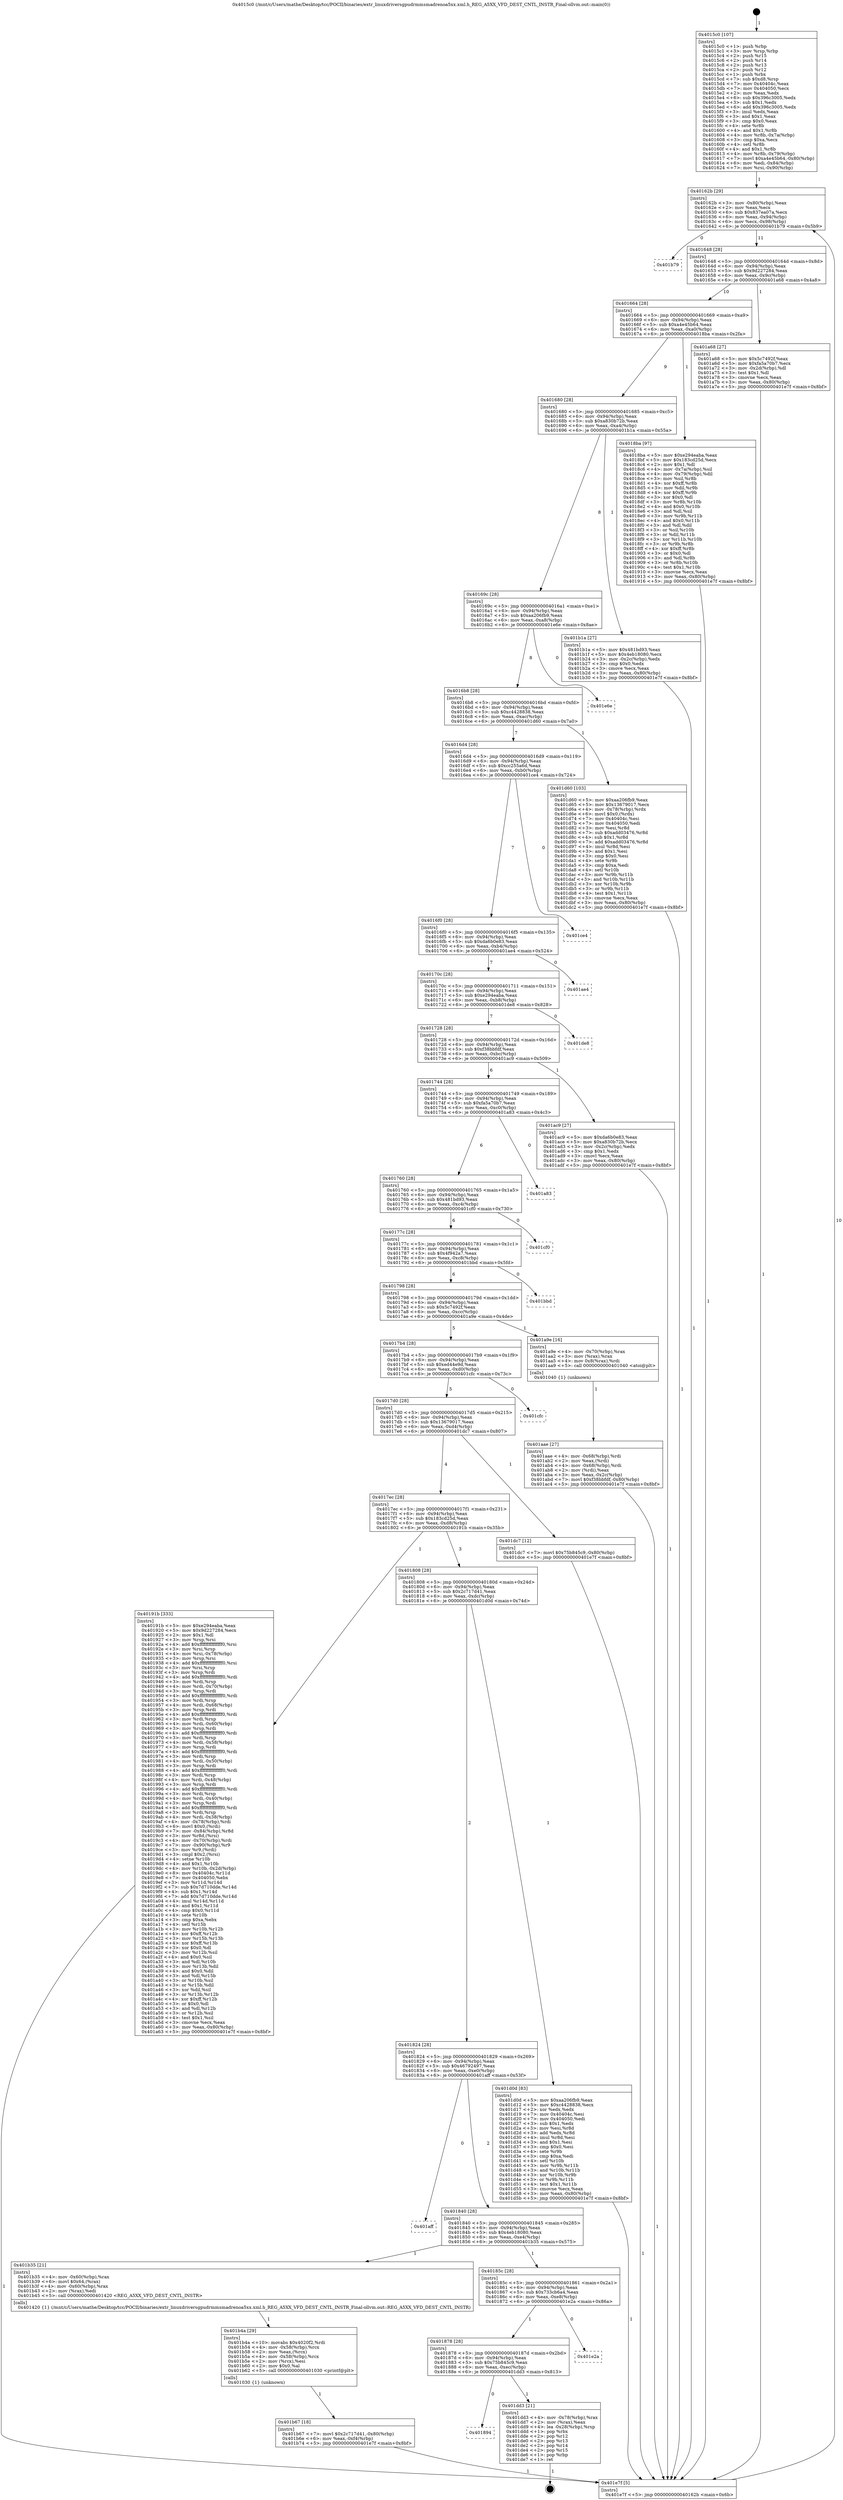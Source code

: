 digraph "0x4015c0" {
  label = "0x4015c0 (/mnt/c/Users/mathe/Desktop/tcc/POCII/binaries/extr_linuxdriversgpudrmmsmadrenoa5xx.xml.h_REG_A5XX_VFD_DEST_CNTL_INSTR_Final-ollvm.out::main(0))"
  labelloc = "t"
  node[shape=record]

  Entry [label="",width=0.3,height=0.3,shape=circle,fillcolor=black,style=filled]
  "0x40162b" [label="{
     0x40162b [29]\l
     | [instrs]\l
     &nbsp;&nbsp;0x40162b \<+3\>: mov -0x80(%rbp),%eax\l
     &nbsp;&nbsp;0x40162e \<+2\>: mov %eax,%ecx\l
     &nbsp;&nbsp;0x401630 \<+6\>: sub $0x837ea07a,%ecx\l
     &nbsp;&nbsp;0x401636 \<+6\>: mov %eax,-0x94(%rbp)\l
     &nbsp;&nbsp;0x40163c \<+6\>: mov %ecx,-0x98(%rbp)\l
     &nbsp;&nbsp;0x401642 \<+6\>: je 0000000000401b79 \<main+0x5b9\>\l
  }"]
  "0x401b79" [label="{
     0x401b79\l
  }", style=dashed]
  "0x401648" [label="{
     0x401648 [28]\l
     | [instrs]\l
     &nbsp;&nbsp;0x401648 \<+5\>: jmp 000000000040164d \<main+0x8d\>\l
     &nbsp;&nbsp;0x40164d \<+6\>: mov -0x94(%rbp),%eax\l
     &nbsp;&nbsp;0x401653 \<+5\>: sub $0x9d227284,%eax\l
     &nbsp;&nbsp;0x401658 \<+6\>: mov %eax,-0x9c(%rbp)\l
     &nbsp;&nbsp;0x40165e \<+6\>: je 0000000000401a68 \<main+0x4a8\>\l
  }"]
  Exit [label="",width=0.3,height=0.3,shape=circle,fillcolor=black,style=filled,peripheries=2]
  "0x401a68" [label="{
     0x401a68 [27]\l
     | [instrs]\l
     &nbsp;&nbsp;0x401a68 \<+5\>: mov $0x5c7492f,%eax\l
     &nbsp;&nbsp;0x401a6d \<+5\>: mov $0xfa5a70b7,%ecx\l
     &nbsp;&nbsp;0x401a72 \<+3\>: mov -0x2d(%rbp),%dl\l
     &nbsp;&nbsp;0x401a75 \<+3\>: test $0x1,%dl\l
     &nbsp;&nbsp;0x401a78 \<+3\>: cmovne %ecx,%eax\l
     &nbsp;&nbsp;0x401a7b \<+3\>: mov %eax,-0x80(%rbp)\l
     &nbsp;&nbsp;0x401a7e \<+5\>: jmp 0000000000401e7f \<main+0x8bf\>\l
  }"]
  "0x401664" [label="{
     0x401664 [28]\l
     | [instrs]\l
     &nbsp;&nbsp;0x401664 \<+5\>: jmp 0000000000401669 \<main+0xa9\>\l
     &nbsp;&nbsp;0x401669 \<+6\>: mov -0x94(%rbp),%eax\l
     &nbsp;&nbsp;0x40166f \<+5\>: sub $0xa4e45b64,%eax\l
     &nbsp;&nbsp;0x401674 \<+6\>: mov %eax,-0xa0(%rbp)\l
     &nbsp;&nbsp;0x40167a \<+6\>: je 00000000004018ba \<main+0x2fa\>\l
  }"]
  "0x401894" [label="{
     0x401894\l
  }", style=dashed]
  "0x4018ba" [label="{
     0x4018ba [97]\l
     | [instrs]\l
     &nbsp;&nbsp;0x4018ba \<+5\>: mov $0xe294eaba,%eax\l
     &nbsp;&nbsp;0x4018bf \<+5\>: mov $0x183cd25d,%ecx\l
     &nbsp;&nbsp;0x4018c4 \<+2\>: mov $0x1,%dl\l
     &nbsp;&nbsp;0x4018c6 \<+4\>: mov -0x7a(%rbp),%sil\l
     &nbsp;&nbsp;0x4018ca \<+4\>: mov -0x79(%rbp),%dil\l
     &nbsp;&nbsp;0x4018ce \<+3\>: mov %sil,%r8b\l
     &nbsp;&nbsp;0x4018d1 \<+4\>: xor $0xff,%r8b\l
     &nbsp;&nbsp;0x4018d5 \<+3\>: mov %dil,%r9b\l
     &nbsp;&nbsp;0x4018d8 \<+4\>: xor $0xff,%r9b\l
     &nbsp;&nbsp;0x4018dc \<+3\>: xor $0x0,%dl\l
     &nbsp;&nbsp;0x4018df \<+3\>: mov %r8b,%r10b\l
     &nbsp;&nbsp;0x4018e2 \<+4\>: and $0x0,%r10b\l
     &nbsp;&nbsp;0x4018e6 \<+3\>: and %dl,%sil\l
     &nbsp;&nbsp;0x4018e9 \<+3\>: mov %r9b,%r11b\l
     &nbsp;&nbsp;0x4018ec \<+4\>: and $0x0,%r11b\l
     &nbsp;&nbsp;0x4018f0 \<+3\>: and %dl,%dil\l
     &nbsp;&nbsp;0x4018f3 \<+3\>: or %sil,%r10b\l
     &nbsp;&nbsp;0x4018f6 \<+3\>: or %dil,%r11b\l
     &nbsp;&nbsp;0x4018f9 \<+3\>: xor %r11b,%r10b\l
     &nbsp;&nbsp;0x4018fc \<+3\>: or %r9b,%r8b\l
     &nbsp;&nbsp;0x4018ff \<+4\>: xor $0xff,%r8b\l
     &nbsp;&nbsp;0x401903 \<+3\>: or $0x0,%dl\l
     &nbsp;&nbsp;0x401906 \<+3\>: and %dl,%r8b\l
     &nbsp;&nbsp;0x401909 \<+3\>: or %r8b,%r10b\l
     &nbsp;&nbsp;0x40190c \<+4\>: test $0x1,%r10b\l
     &nbsp;&nbsp;0x401910 \<+3\>: cmovne %ecx,%eax\l
     &nbsp;&nbsp;0x401913 \<+3\>: mov %eax,-0x80(%rbp)\l
     &nbsp;&nbsp;0x401916 \<+5\>: jmp 0000000000401e7f \<main+0x8bf\>\l
  }"]
  "0x401680" [label="{
     0x401680 [28]\l
     | [instrs]\l
     &nbsp;&nbsp;0x401680 \<+5\>: jmp 0000000000401685 \<main+0xc5\>\l
     &nbsp;&nbsp;0x401685 \<+6\>: mov -0x94(%rbp),%eax\l
     &nbsp;&nbsp;0x40168b \<+5\>: sub $0xa830b72b,%eax\l
     &nbsp;&nbsp;0x401690 \<+6\>: mov %eax,-0xa4(%rbp)\l
     &nbsp;&nbsp;0x401696 \<+6\>: je 0000000000401b1a \<main+0x55a\>\l
  }"]
  "0x401e7f" [label="{
     0x401e7f [5]\l
     | [instrs]\l
     &nbsp;&nbsp;0x401e7f \<+5\>: jmp 000000000040162b \<main+0x6b\>\l
  }"]
  "0x4015c0" [label="{
     0x4015c0 [107]\l
     | [instrs]\l
     &nbsp;&nbsp;0x4015c0 \<+1\>: push %rbp\l
     &nbsp;&nbsp;0x4015c1 \<+3\>: mov %rsp,%rbp\l
     &nbsp;&nbsp;0x4015c4 \<+2\>: push %r15\l
     &nbsp;&nbsp;0x4015c6 \<+2\>: push %r14\l
     &nbsp;&nbsp;0x4015c8 \<+2\>: push %r13\l
     &nbsp;&nbsp;0x4015ca \<+2\>: push %r12\l
     &nbsp;&nbsp;0x4015cc \<+1\>: push %rbx\l
     &nbsp;&nbsp;0x4015cd \<+7\>: sub $0xd8,%rsp\l
     &nbsp;&nbsp;0x4015d4 \<+7\>: mov 0x40404c,%eax\l
     &nbsp;&nbsp;0x4015db \<+7\>: mov 0x404050,%ecx\l
     &nbsp;&nbsp;0x4015e2 \<+2\>: mov %eax,%edx\l
     &nbsp;&nbsp;0x4015e4 \<+6\>: sub $0x396c3005,%edx\l
     &nbsp;&nbsp;0x4015ea \<+3\>: sub $0x1,%edx\l
     &nbsp;&nbsp;0x4015ed \<+6\>: add $0x396c3005,%edx\l
     &nbsp;&nbsp;0x4015f3 \<+3\>: imul %edx,%eax\l
     &nbsp;&nbsp;0x4015f6 \<+3\>: and $0x1,%eax\l
     &nbsp;&nbsp;0x4015f9 \<+3\>: cmp $0x0,%eax\l
     &nbsp;&nbsp;0x4015fc \<+4\>: sete %r8b\l
     &nbsp;&nbsp;0x401600 \<+4\>: and $0x1,%r8b\l
     &nbsp;&nbsp;0x401604 \<+4\>: mov %r8b,-0x7a(%rbp)\l
     &nbsp;&nbsp;0x401608 \<+3\>: cmp $0xa,%ecx\l
     &nbsp;&nbsp;0x40160b \<+4\>: setl %r8b\l
     &nbsp;&nbsp;0x40160f \<+4\>: and $0x1,%r8b\l
     &nbsp;&nbsp;0x401613 \<+4\>: mov %r8b,-0x79(%rbp)\l
     &nbsp;&nbsp;0x401617 \<+7\>: movl $0xa4e45b64,-0x80(%rbp)\l
     &nbsp;&nbsp;0x40161e \<+6\>: mov %edi,-0x84(%rbp)\l
     &nbsp;&nbsp;0x401624 \<+7\>: mov %rsi,-0x90(%rbp)\l
  }"]
  "0x401dd3" [label="{
     0x401dd3 [21]\l
     | [instrs]\l
     &nbsp;&nbsp;0x401dd3 \<+4\>: mov -0x78(%rbp),%rax\l
     &nbsp;&nbsp;0x401dd7 \<+2\>: mov (%rax),%eax\l
     &nbsp;&nbsp;0x401dd9 \<+4\>: lea -0x28(%rbp),%rsp\l
     &nbsp;&nbsp;0x401ddd \<+1\>: pop %rbx\l
     &nbsp;&nbsp;0x401dde \<+2\>: pop %r12\l
     &nbsp;&nbsp;0x401de0 \<+2\>: pop %r13\l
     &nbsp;&nbsp;0x401de2 \<+2\>: pop %r14\l
     &nbsp;&nbsp;0x401de4 \<+2\>: pop %r15\l
     &nbsp;&nbsp;0x401de6 \<+1\>: pop %rbp\l
     &nbsp;&nbsp;0x401de7 \<+1\>: ret\l
  }"]
  "0x401b1a" [label="{
     0x401b1a [27]\l
     | [instrs]\l
     &nbsp;&nbsp;0x401b1a \<+5\>: mov $0x481bd93,%eax\l
     &nbsp;&nbsp;0x401b1f \<+5\>: mov $0x4eb18080,%ecx\l
     &nbsp;&nbsp;0x401b24 \<+3\>: mov -0x2c(%rbp),%edx\l
     &nbsp;&nbsp;0x401b27 \<+3\>: cmp $0x0,%edx\l
     &nbsp;&nbsp;0x401b2a \<+3\>: cmove %ecx,%eax\l
     &nbsp;&nbsp;0x401b2d \<+3\>: mov %eax,-0x80(%rbp)\l
     &nbsp;&nbsp;0x401b30 \<+5\>: jmp 0000000000401e7f \<main+0x8bf\>\l
  }"]
  "0x40169c" [label="{
     0x40169c [28]\l
     | [instrs]\l
     &nbsp;&nbsp;0x40169c \<+5\>: jmp 00000000004016a1 \<main+0xe1\>\l
     &nbsp;&nbsp;0x4016a1 \<+6\>: mov -0x94(%rbp),%eax\l
     &nbsp;&nbsp;0x4016a7 \<+5\>: sub $0xaa206fb9,%eax\l
     &nbsp;&nbsp;0x4016ac \<+6\>: mov %eax,-0xa8(%rbp)\l
     &nbsp;&nbsp;0x4016b2 \<+6\>: je 0000000000401e6e \<main+0x8ae\>\l
  }"]
  "0x401878" [label="{
     0x401878 [28]\l
     | [instrs]\l
     &nbsp;&nbsp;0x401878 \<+5\>: jmp 000000000040187d \<main+0x2bd\>\l
     &nbsp;&nbsp;0x40187d \<+6\>: mov -0x94(%rbp),%eax\l
     &nbsp;&nbsp;0x401883 \<+5\>: sub $0x75b845c9,%eax\l
     &nbsp;&nbsp;0x401888 \<+6\>: mov %eax,-0xec(%rbp)\l
     &nbsp;&nbsp;0x40188e \<+6\>: je 0000000000401dd3 \<main+0x813\>\l
  }"]
  "0x401e6e" [label="{
     0x401e6e\l
  }", style=dashed]
  "0x4016b8" [label="{
     0x4016b8 [28]\l
     | [instrs]\l
     &nbsp;&nbsp;0x4016b8 \<+5\>: jmp 00000000004016bd \<main+0xfd\>\l
     &nbsp;&nbsp;0x4016bd \<+6\>: mov -0x94(%rbp),%eax\l
     &nbsp;&nbsp;0x4016c3 \<+5\>: sub $0xc4428838,%eax\l
     &nbsp;&nbsp;0x4016c8 \<+6\>: mov %eax,-0xac(%rbp)\l
     &nbsp;&nbsp;0x4016ce \<+6\>: je 0000000000401d60 \<main+0x7a0\>\l
  }"]
  "0x401e2a" [label="{
     0x401e2a\l
  }", style=dashed]
  "0x401d60" [label="{
     0x401d60 [103]\l
     | [instrs]\l
     &nbsp;&nbsp;0x401d60 \<+5\>: mov $0xaa206fb9,%eax\l
     &nbsp;&nbsp;0x401d65 \<+5\>: mov $0x13679017,%ecx\l
     &nbsp;&nbsp;0x401d6a \<+4\>: mov -0x78(%rbp),%rdx\l
     &nbsp;&nbsp;0x401d6e \<+6\>: movl $0x0,(%rdx)\l
     &nbsp;&nbsp;0x401d74 \<+7\>: mov 0x40404c,%esi\l
     &nbsp;&nbsp;0x401d7b \<+7\>: mov 0x404050,%edi\l
     &nbsp;&nbsp;0x401d82 \<+3\>: mov %esi,%r8d\l
     &nbsp;&nbsp;0x401d85 \<+7\>: sub $0xadd03476,%r8d\l
     &nbsp;&nbsp;0x401d8c \<+4\>: sub $0x1,%r8d\l
     &nbsp;&nbsp;0x401d90 \<+7\>: add $0xadd03476,%r8d\l
     &nbsp;&nbsp;0x401d97 \<+4\>: imul %r8d,%esi\l
     &nbsp;&nbsp;0x401d9b \<+3\>: and $0x1,%esi\l
     &nbsp;&nbsp;0x401d9e \<+3\>: cmp $0x0,%esi\l
     &nbsp;&nbsp;0x401da1 \<+4\>: sete %r9b\l
     &nbsp;&nbsp;0x401da5 \<+3\>: cmp $0xa,%edi\l
     &nbsp;&nbsp;0x401da8 \<+4\>: setl %r10b\l
     &nbsp;&nbsp;0x401dac \<+3\>: mov %r9b,%r11b\l
     &nbsp;&nbsp;0x401daf \<+3\>: and %r10b,%r11b\l
     &nbsp;&nbsp;0x401db2 \<+3\>: xor %r10b,%r9b\l
     &nbsp;&nbsp;0x401db5 \<+3\>: or %r9b,%r11b\l
     &nbsp;&nbsp;0x401db8 \<+4\>: test $0x1,%r11b\l
     &nbsp;&nbsp;0x401dbc \<+3\>: cmovne %ecx,%eax\l
     &nbsp;&nbsp;0x401dbf \<+3\>: mov %eax,-0x80(%rbp)\l
     &nbsp;&nbsp;0x401dc2 \<+5\>: jmp 0000000000401e7f \<main+0x8bf\>\l
  }"]
  "0x4016d4" [label="{
     0x4016d4 [28]\l
     | [instrs]\l
     &nbsp;&nbsp;0x4016d4 \<+5\>: jmp 00000000004016d9 \<main+0x119\>\l
     &nbsp;&nbsp;0x4016d9 \<+6\>: mov -0x94(%rbp),%eax\l
     &nbsp;&nbsp;0x4016df \<+5\>: sub $0xcc255a6d,%eax\l
     &nbsp;&nbsp;0x4016e4 \<+6\>: mov %eax,-0xb0(%rbp)\l
     &nbsp;&nbsp;0x4016ea \<+6\>: je 0000000000401ce4 \<main+0x724\>\l
  }"]
  "0x401b67" [label="{
     0x401b67 [18]\l
     | [instrs]\l
     &nbsp;&nbsp;0x401b67 \<+7\>: movl $0x2c717d41,-0x80(%rbp)\l
     &nbsp;&nbsp;0x401b6e \<+6\>: mov %eax,-0xf4(%rbp)\l
     &nbsp;&nbsp;0x401b74 \<+5\>: jmp 0000000000401e7f \<main+0x8bf\>\l
  }"]
  "0x401ce4" [label="{
     0x401ce4\l
  }", style=dashed]
  "0x4016f0" [label="{
     0x4016f0 [28]\l
     | [instrs]\l
     &nbsp;&nbsp;0x4016f0 \<+5\>: jmp 00000000004016f5 \<main+0x135\>\l
     &nbsp;&nbsp;0x4016f5 \<+6\>: mov -0x94(%rbp),%eax\l
     &nbsp;&nbsp;0x4016fb \<+5\>: sub $0xda6b0e83,%eax\l
     &nbsp;&nbsp;0x401700 \<+6\>: mov %eax,-0xb4(%rbp)\l
     &nbsp;&nbsp;0x401706 \<+6\>: je 0000000000401ae4 \<main+0x524\>\l
  }"]
  "0x401b4a" [label="{
     0x401b4a [29]\l
     | [instrs]\l
     &nbsp;&nbsp;0x401b4a \<+10\>: movabs $0x4020f2,%rdi\l
     &nbsp;&nbsp;0x401b54 \<+4\>: mov -0x58(%rbp),%rcx\l
     &nbsp;&nbsp;0x401b58 \<+2\>: mov %eax,(%rcx)\l
     &nbsp;&nbsp;0x401b5a \<+4\>: mov -0x58(%rbp),%rcx\l
     &nbsp;&nbsp;0x401b5e \<+2\>: mov (%rcx),%esi\l
     &nbsp;&nbsp;0x401b60 \<+2\>: mov $0x0,%al\l
     &nbsp;&nbsp;0x401b62 \<+5\>: call 0000000000401030 \<printf@plt\>\l
     | [calls]\l
     &nbsp;&nbsp;0x401030 \{1\} (unknown)\l
  }"]
  "0x401ae4" [label="{
     0x401ae4\l
  }", style=dashed]
  "0x40170c" [label="{
     0x40170c [28]\l
     | [instrs]\l
     &nbsp;&nbsp;0x40170c \<+5\>: jmp 0000000000401711 \<main+0x151\>\l
     &nbsp;&nbsp;0x401711 \<+6\>: mov -0x94(%rbp),%eax\l
     &nbsp;&nbsp;0x401717 \<+5\>: sub $0xe294eaba,%eax\l
     &nbsp;&nbsp;0x40171c \<+6\>: mov %eax,-0xb8(%rbp)\l
     &nbsp;&nbsp;0x401722 \<+6\>: je 0000000000401de8 \<main+0x828\>\l
  }"]
  "0x40185c" [label="{
     0x40185c [28]\l
     | [instrs]\l
     &nbsp;&nbsp;0x40185c \<+5\>: jmp 0000000000401861 \<main+0x2a1\>\l
     &nbsp;&nbsp;0x401861 \<+6\>: mov -0x94(%rbp),%eax\l
     &nbsp;&nbsp;0x401867 \<+5\>: sub $0x733cb6a4,%eax\l
     &nbsp;&nbsp;0x40186c \<+6\>: mov %eax,-0xe8(%rbp)\l
     &nbsp;&nbsp;0x401872 \<+6\>: je 0000000000401e2a \<main+0x86a\>\l
  }"]
  "0x401de8" [label="{
     0x401de8\l
  }", style=dashed]
  "0x401728" [label="{
     0x401728 [28]\l
     | [instrs]\l
     &nbsp;&nbsp;0x401728 \<+5\>: jmp 000000000040172d \<main+0x16d\>\l
     &nbsp;&nbsp;0x40172d \<+6\>: mov -0x94(%rbp),%eax\l
     &nbsp;&nbsp;0x401733 \<+5\>: sub $0xf38bbfdf,%eax\l
     &nbsp;&nbsp;0x401738 \<+6\>: mov %eax,-0xbc(%rbp)\l
     &nbsp;&nbsp;0x40173e \<+6\>: je 0000000000401ac9 \<main+0x509\>\l
  }"]
  "0x401b35" [label="{
     0x401b35 [21]\l
     | [instrs]\l
     &nbsp;&nbsp;0x401b35 \<+4\>: mov -0x60(%rbp),%rax\l
     &nbsp;&nbsp;0x401b39 \<+6\>: movl $0x64,(%rax)\l
     &nbsp;&nbsp;0x401b3f \<+4\>: mov -0x60(%rbp),%rax\l
     &nbsp;&nbsp;0x401b43 \<+2\>: mov (%rax),%edi\l
     &nbsp;&nbsp;0x401b45 \<+5\>: call 0000000000401420 \<REG_A5XX_VFD_DEST_CNTL_INSTR\>\l
     | [calls]\l
     &nbsp;&nbsp;0x401420 \{1\} (/mnt/c/Users/mathe/Desktop/tcc/POCII/binaries/extr_linuxdriversgpudrmmsmadrenoa5xx.xml.h_REG_A5XX_VFD_DEST_CNTL_INSTR_Final-ollvm.out::REG_A5XX_VFD_DEST_CNTL_INSTR)\l
  }"]
  "0x401ac9" [label="{
     0x401ac9 [27]\l
     | [instrs]\l
     &nbsp;&nbsp;0x401ac9 \<+5\>: mov $0xda6b0e83,%eax\l
     &nbsp;&nbsp;0x401ace \<+5\>: mov $0xa830b72b,%ecx\l
     &nbsp;&nbsp;0x401ad3 \<+3\>: mov -0x2c(%rbp),%edx\l
     &nbsp;&nbsp;0x401ad6 \<+3\>: cmp $0x1,%edx\l
     &nbsp;&nbsp;0x401ad9 \<+3\>: cmovl %ecx,%eax\l
     &nbsp;&nbsp;0x401adc \<+3\>: mov %eax,-0x80(%rbp)\l
     &nbsp;&nbsp;0x401adf \<+5\>: jmp 0000000000401e7f \<main+0x8bf\>\l
  }"]
  "0x401744" [label="{
     0x401744 [28]\l
     | [instrs]\l
     &nbsp;&nbsp;0x401744 \<+5\>: jmp 0000000000401749 \<main+0x189\>\l
     &nbsp;&nbsp;0x401749 \<+6\>: mov -0x94(%rbp),%eax\l
     &nbsp;&nbsp;0x40174f \<+5\>: sub $0xfa5a70b7,%eax\l
     &nbsp;&nbsp;0x401754 \<+6\>: mov %eax,-0xc0(%rbp)\l
     &nbsp;&nbsp;0x40175a \<+6\>: je 0000000000401a83 \<main+0x4c3\>\l
  }"]
  "0x401840" [label="{
     0x401840 [28]\l
     | [instrs]\l
     &nbsp;&nbsp;0x401840 \<+5\>: jmp 0000000000401845 \<main+0x285\>\l
     &nbsp;&nbsp;0x401845 \<+6\>: mov -0x94(%rbp),%eax\l
     &nbsp;&nbsp;0x40184b \<+5\>: sub $0x4eb18080,%eax\l
     &nbsp;&nbsp;0x401850 \<+6\>: mov %eax,-0xe4(%rbp)\l
     &nbsp;&nbsp;0x401856 \<+6\>: je 0000000000401b35 \<main+0x575\>\l
  }"]
  "0x401a83" [label="{
     0x401a83\l
  }", style=dashed]
  "0x401760" [label="{
     0x401760 [28]\l
     | [instrs]\l
     &nbsp;&nbsp;0x401760 \<+5\>: jmp 0000000000401765 \<main+0x1a5\>\l
     &nbsp;&nbsp;0x401765 \<+6\>: mov -0x94(%rbp),%eax\l
     &nbsp;&nbsp;0x40176b \<+5\>: sub $0x481bd93,%eax\l
     &nbsp;&nbsp;0x401770 \<+6\>: mov %eax,-0xc4(%rbp)\l
     &nbsp;&nbsp;0x401776 \<+6\>: je 0000000000401cf0 \<main+0x730\>\l
  }"]
  "0x401aff" [label="{
     0x401aff\l
  }", style=dashed]
  "0x401cf0" [label="{
     0x401cf0\l
  }", style=dashed]
  "0x40177c" [label="{
     0x40177c [28]\l
     | [instrs]\l
     &nbsp;&nbsp;0x40177c \<+5\>: jmp 0000000000401781 \<main+0x1c1\>\l
     &nbsp;&nbsp;0x401781 \<+6\>: mov -0x94(%rbp),%eax\l
     &nbsp;&nbsp;0x401787 \<+5\>: sub $0x4f942a7,%eax\l
     &nbsp;&nbsp;0x40178c \<+6\>: mov %eax,-0xc8(%rbp)\l
     &nbsp;&nbsp;0x401792 \<+6\>: je 0000000000401bbd \<main+0x5fd\>\l
  }"]
  "0x401824" [label="{
     0x401824 [28]\l
     | [instrs]\l
     &nbsp;&nbsp;0x401824 \<+5\>: jmp 0000000000401829 \<main+0x269\>\l
     &nbsp;&nbsp;0x401829 \<+6\>: mov -0x94(%rbp),%eax\l
     &nbsp;&nbsp;0x40182f \<+5\>: sub $0x46792497,%eax\l
     &nbsp;&nbsp;0x401834 \<+6\>: mov %eax,-0xe0(%rbp)\l
     &nbsp;&nbsp;0x40183a \<+6\>: je 0000000000401aff \<main+0x53f\>\l
  }"]
  "0x401bbd" [label="{
     0x401bbd\l
  }", style=dashed]
  "0x401798" [label="{
     0x401798 [28]\l
     | [instrs]\l
     &nbsp;&nbsp;0x401798 \<+5\>: jmp 000000000040179d \<main+0x1dd\>\l
     &nbsp;&nbsp;0x40179d \<+6\>: mov -0x94(%rbp),%eax\l
     &nbsp;&nbsp;0x4017a3 \<+5\>: sub $0x5c7492f,%eax\l
     &nbsp;&nbsp;0x4017a8 \<+6\>: mov %eax,-0xcc(%rbp)\l
     &nbsp;&nbsp;0x4017ae \<+6\>: je 0000000000401a9e \<main+0x4de\>\l
  }"]
  "0x401d0d" [label="{
     0x401d0d [83]\l
     | [instrs]\l
     &nbsp;&nbsp;0x401d0d \<+5\>: mov $0xaa206fb9,%eax\l
     &nbsp;&nbsp;0x401d12 \<+5\>: mov $0xc4428838,%ecx\l
     &nbsp;&nbsp;0x401d17 \<+2\>: xor %edx,%edx\l
     &nbsp;&nbsp;0x401d19 \<+7\>: mov 0x40404c,%esi\l
     &nbsp;&nbsp;0x401d20 \<+7\>: mov 0x404050,%edi\l
     &nbsp;&nbsp;0x401d27 \<+3\>: sub $0x1,%edx\l
     &nbsp;&nbsp;0x401d2a \<+3\>: mov %esi,%r8d\l
     &nbsp;&nbsp;0x401d2d \<+3\>: add %edx,%r8d\l
     &nbsp;&nbsp;0x401d30 \<+4\>: imul %r8d,%esi\l
     &nbsp;&nbsp;0x401d34 \<+3\>: and $0x1,%esi\l
     &nbsp;&nbsp;0x401d37 \<+3\>: cmp $0x0,%esi\l
     &nbsp;&nbsp;0x401d3a \<+4\>: sete %r9b\l
     &nbsp;&nbsp;0x401d3e \<+3\>: cmp $0xa,%edi\l
     &nbsp;&nbsp;0x401d41 \<+4\>: setl %r10b\l
     &nbsp;&nbsp;0x401d45 \<+3\>: mov %r9b,%r11b\l
     &nbsp;&nbsp;0x401d48 \<+3\>: and %r10b,%r11b\l
     &nbsp;&nbsp;0x401d4b \<+3\>: xor %r10b,%r9b\l
     &nbsp;&nbsp;0x401d4e \<+3\>: or %r9b,%r11b\l
     &nbsp;&nbsp;0x401d51 \<+4\>: test $0x1,%r11b\l
     &nbsp;&nbsp;0x401d55 \<+3\>: cmovne %ecx,%eax\l
     &nbsp;&nbsp;0x401d58 \<+3\>: mov %eax,-0x80(%rbp)\l
     &nbsp;&nbsp;0x401d5b \<+5\>: jmp 0000000000401e7f \<main+0x8bf\>\l
  }"]
  "0x401a9e" [label="{
     0x401a9e [16]\l
     | [instrs]\l
     &nbsp;&nbsp;0x401a9e \<+4\>: mov -0x70(%rbp),%rax\l
     &nbsp;&nbsp;0x401aa2 \<+3\>: mov (%rax),%rax\l
     &nbsp;&nbsp;0x401aa5 \<+4\>: mov 0x8(%rax),%rdi\l
     &nbsp;&nbsp;0x401aa9 \<+5\>: call 0000000000401040 \<atoi@plt\>\l
     | [calls]\l
     &nbsp;&nbsp;0x401040 \{1\} (unknown)\l
  }"]
  "0x4017b4" [label="{
     0x4017b4 [28]\l
     | [instrs]\l
     &nbsp;&nbsp;0x4017b4 \<+5\>: jmp 00000000004017b9 \<main+0x1f9\>\l
     &nbsp;&nbsp;0x4017b9 \<+6\>: mov -0x94(%rbp),%eax\l
     &nbsp;&nbsp;0x4017bf \<+5\>: sub $0xed44e9d,%eax\l
     &nbsp;&nbsp;0x4017c4 \<+6\>: mov %eax,-0xd0(%rbp)\l
     &nbsp;&nbsp;0x4017ca \<+6\>: je 0000000000401cfc \<main+0x73c\>\l
  }"]
  "0x401aae" [label="{
     0x401aae [27]\l
     | [instrs]\l
     &nbsp;&nbsp;0x401aae \<+4\>: mov -0x68(%rbp),%rdi\l
     &nbsp;&nbsp;0x401ab2 \<+2\>: mov %eax,(%rdi)\l
     &nbsp;&nbsp;0x401ab4 \<+4\>: mov -0x68(%rbp),%rdi\l
     &nbsp;&nbsp;0x401ab8 \<+2\>: mov (%rdi),%eax\l
     &nbsp;&nbsp;0x401aba \<+3\>: mov %eax,-0x2c(%rbp)\l
     &nbsp;&nbsp;0x401abd \<+7\>: movl $0xf38bbfdf,-0x80(%rbp)\l
     &nbsp;&nbsp;0x401ac4 \<+5\>: jmp 0000000000401e7f \<main+0x8bf\>\l
  }"]
  "0x401cfc" [label="{
     0x401cfc\l
  }", style=dashed]
  "0x4017d0" [label="{
     0x4017d0 [28]\l
     | [instrs]\l
     &nbsp;&nbsp;0x4017d0 \<+5\>: jmp 00000000004017d5 \<main+0x215\>\l
     &nbsp;&nbsp;0x4017d5 \<+6\>: mov -0x94(%rbp),%eax\l
     &nbsp;&nbsp;0x4017db \<+5\>: sub $0x13679017,%eax\l
     &nbsp;&nbsp;0x4017e0 \<+6\>: mov %eax,-0xd4(%rbp)\l
     &nbsp;&nbsp;0x4017e6 \<+6\>: je 0000000000401dc7 \<main+0x807\>\l
  }"]
  "0x401808" [label="{
     0x401808 [28]\l
     | [instrs]\l
     &nbsp;&nbsp;0x401808 \<+5\>: jmp 000000000040180d \<main+0x24d\>\l
     &nbsp;&nbsp;0x40180d \<+6\>: mov -0x94(%rbp),%eax\l
     &nbsp;&nbsp;0x401813 \<+5\>: sub $0x2c717d41,%eax\l
     &nbsp;&nbsp;0x401818 \<+6\>: mov %eax,-0xdc(%rbp)\l
     &nbsp;&nbsp;0x40181e \<+6\>: je 0000000000401d0d \<main+0x74d\>\l
  }"]
  "0x401dc7" [label="{
     0x401dc7 [12]\l
     | [instrs]\l
     &nbsp;&nbsp;0x401dc7 \<+7\>: movl $0x75b845c9,-0x80(%rbp)\l
     &nbsp;&nbsp;0x401dce \<+5\>: jmp 0000000000401e7f \<main+0x8bf\>\l
  }"]
  "0x4017ec" [label="{
     0x4017ec [28]\l
     | [instrs]\l
     &nbsp;&nbsp;0x4017ec \<+5\>: jmp 00000000004017f1 \<main+0x231\>\l
     &nbsp;&nbsp;0x4017f1 \<+6\>: mov -0x94(%rbp),%eax\l
     &nbsp;&nbsp;0x4017f7 \<+5\>: sub $0x183cd25d,%eax\l
     &nbsp;&nbsp;0x4017fc \<+6\>: mov %eax,-0xd8(%rbp)\l
     &nbsp;&nbsp;0x401802 \<+6\>: je 000000000040191b \<main+0x35b\>\l
  }"]
  "0x40191b" [label="{
     0x40191b [333]\l
     | [instrs]\l
     &nbsp;&nbsp;0x40191b \<+5\>: mov $0xe294eaba,%eax\l
     &nbsp;&nbsp;0x401920 \<+5\>: mov $0x9d227284,%ecx\l
     &nbsp;&nbsp;0x401925 \<+2\>: mov $0x1,%dl\l
     &nbsp;&nbsp;0x401927 \<+3\>: mov %rsp,%rsi\l
     &nbsp;&nbsp;0x40192a \<+4\>: add $0xfffffffffffffff0,%rsi\l
     &nbsp;&nbsp;0x40192e \<+3\>: mov %rsi,%rsp\l
     &nbsp;&nbsp;0x401931 \<+4\>: mov %rsi,-0x78(%rbp)\l
     &nbsp;&nbsp;0x401935 \<+3\>: mov %rsp,%rsi\l
     &nbsp;&nbsp;0x401938 \<+4\>: add $0xfffffffffffffff0,%rsi\l
     &nbsp;&nbsp;0x40193c \<+3\>: mov %rsi,%rsp\l
     &nbsp;&nbsp;0x40193f \<+3\>: mov %rsp,%rdi\l
     &nbsp;&nbsp;0x401942 \<+4\>: add $0xfffffffffffffff0,%rdi\l
     &nbsp;&nbsp;0x401946 \<+3\>: mov %rdi,%rsp\l
     &nbsp;&nbsp;0x401949 \<+4\>: mov %rdi,-0x70(%rbp)\l
     &nbsp;&nbsp;0x40194d \<+3\>: mov %rsp,%rdi\l
     &nbsp;&nbsp;0x401950 \<+4\>: add $0xfffffffffffffff0,%rdi\l
     &nbsp;&nbsp;0x401954 \<+3\>: mov %rdi,%rsp\l
     &nbsp;&nbsp;0x401957 \<+4\>: mov %rdi,-0x68(%rbp)\l
     &nbsp;&nbsp;0x40195b \<+3\>: mov %rsp,%rdi\l
     &nbsp;&nbsp;0x40195e \<+4\>: add $0xfffffffffffffff0,%rdi\l
     &nbsp;&nbsp;0x401962 \<+3\>: mov %rdi,%rsp\l
     &nbsp;&nbsp;0x401965 \<+4\>: mov %rdi,-0x60(%rbp)\l
     &nbsp;&nbsp;0x401969 \<+3\>: mov %rsp,%rdi\l
     &nbsp;&nbsp;0x40196c \<+4\>: add $0xfffffffffffffff0,%rdi\l
     &nbsp;&nbsp;0x401970 \<+3\>: mov %rdi,%rsp\l
     &nbsp;&nbsp;0x401973 \<+4\>: mov %rdi,-0x58(%rbp)\l
     &nbsp;&nbsp;0x401977 \<+3\>: mov %rsp,%rdi\l
     &nbsp;&nbsp;0x40197a \<+4\>: add $0xfffffffffffffff0,%rdi\l
     &nbsp;&nbsp;0x40197e \<+3\>: mov %rdi,%rsp\l
     &nbsp;&nbsp;0x401981 \<+4\>: mov %rdi,-0x50(%rbp)\l
     &nbsp;&nbsp;0x401985 \<+3\>: mov %rsp,%rdi\l
     &nbsp;&nbsp;0x401988 \<+4\>: add $0xfffffffffffffff0,%rdi\l
     &nbsp;&nbsp;0x40198c \<+3\>: mov %rdi,%rsp\l
     &nbsp;&nbsp;0x40198f \<+4\>: mov %rdi,-0x48(%rbp)\l
     &nbsp;&nbsp;0x401993 \<+3\>: mov %rsp,%rdi\l
     &nbsp;&nbsp;0x401996 \<+4\>: add $0xfffffffffffffff0,%rdi\l
     &nbsp;&nbsp;0x40199a \<+3\>: mov %rdi,%rsp\l
     &nbsp;&nbsp;0x40199d \<+4\>: mov %rdi,-0x40(%rbp)\l
     &nbsp;&nbsp;0x4019a1 \<+3\>: mov %rsp,%rdi\l
     &nbsp;&nbsp;0x4019a4 \<+4\>: add $0xfffffffffffffff0,%rdi\l
     &nbsp;&nbsp;0x4019a8 \<+3\>: mov %rdi,%rsp\l
     &nbsp;&nbsp;0x4019ab \<+4\>: mov %rdi,-0x38(%rbp)\l
     &nbsp;&nbsp;0x4019af \<+4\>: mov -0x78(%rbp),%rdi\l
     &nbsp;&nbsp;0x4019b3 \<+6\>: movl $0x0,(%rdi)\l
     &nbsp;&nbsp;0x4019b9 \<+7\>: mov -0x84(%rbp),%r8d\l
     &nbsp;&nbsp;0x4019c0 \<+3\>: mov %r8d,(%rsi)\l
     &nbsp;&nbsp;0x4019c3 \<+4\>: mov -0x70(%rbp),%rdi\l
     &nbsp;&nbsp;0x4019c7 \<+7\>: mov -0x90(%rbp),%r9\l
     &nbsp;&nbsp;0x4019ce \<+3\>: mov %r9,(%rdi)\l
     &nbsp;&nbsp;0x4019d1 \<+3\>: cmpl $0x2,(%rsi)\l
     &nbsp;&nbsp;0x4019d4 \<+4\>: setne %r10b\l
     &nbsp;&nbsp;0x4019d8 \<+4\>: and $0x1,%r10b\l
     &nbsp;&nbsp;0x4019dc \<+4\>: mov %r10b,-0x2d(%rbp)\l
     &nbsp;&nbsp;0x4019e0 \<+8\>: mov 0x40404c,%r11d\l
     &nbsp;&nbsp;0x4019e8 \<+7\>: mov 0x404050,%ebx\l
     &nbsp;&nbsp;0x4019ef \<+3\>: mov %r11d,%r14d\l
     &nbsp;&nbsp;0x4019f2 \<+7\>: sub $0x7d710dde,%r14d\l
     &nbsp;&nbsp;0x4019f9 \<+4\>: sub $0x1,%r14d\l
     &nbsp;&nbsp;0x4019fd \<+7\>: add $0x7d710dde,%r14d\l
     &nbsp;&nbsp;0x401a04 \<+4\>: imul %r14d,%r11d\l
     &nbsp;&nbsp;0x401a08 \<+4\>: and $0x1,%r11d\l
     &nbsp;&nbsp;0x401a0c \<+4\>: cmp $0x0,%r11d\l
     &nbsp;&nbsp;0x401a10 \<+4\>: sete %r10b\l
     &nbsp;&nbsp;0x401a14 \<+3\>: cmp $0xa,%ebx\l
     &nbsp;&nbsp;0x401a17 \<+4\>: setl %r15b\l
     &nbsp;&nbsp;0x401a1b \<+3\>: mov %r10b,%r12b\l
     &nbsp;&nbsp;0x401a1e \<+4\>: xor $0xff,%r12b\l
     &nbsp;&nbsp;0x401a22 \<+3\>: mov %r15b,%r13b\l
     &nbsp;&nbsp;0x401a25 \<+4\>: xor $0xff,%r13b\l
     &nbsp;&nbsp;0x401a29 \<+3\>: xor $0x0,%dl\l
     &nbsp;&nbsp;0x401a2c \<+3\>: mov %r12b,%sil\l
     &nbsp;&nbsp;0x401a2f \<+4\>: and $0x0,%sil\l
     &nbsp;&nbsp;0x401a33 \<+3\>: and %dl,%r10b\l
     &nbsp;&nbsp;0x401a36 \<+3\>: mov %r13b,%dil\l
     &nbsp;&nbsp;0x401a39 \<+4\>: and $0x0,%dil\l
     &nbsp;&nbsp;0x401a3d \<+3\>: and %dl,%r15b\l
     &nbsp;&nbsp;0x401a40 \<+3\>: or %r10b,%sil\l
     &nbsp;&nbsp;0x401a43 \<+3\>: or %r15b,%dil\l
     &nbsp;&nbsp;0x401a46 \<+3\>: xor %dil,%sil\l
     &nbsp;&nbsp;0x401a49 \<+3\>: or %r13b,%r12b\l
     &nbsp;&nbsp;0x401a4c \<+4\>: xor $0xff,%r12b\l
     &nbsp;&nbsp;0x401a50 \<+3\>: or $0x0,%dl\l
     &nbsp;&nbsp;0x401a53 \<+3\>: and %dl,%r12b\l
     &nbsp;&nbsp;0x401a56 \<+3\>: or %r12b,%sil\l
     &nbsp;&nbsp;0x401a59 \<+4\>: test $0x1,%sil\l
     &nbsp;&nbsp;0x401a5d \<+3\>: cmovne %ecx,%eax\l
     &nbsp;&nbsp;0x401a60 \<+3\>: mov %eax,-0x80(%rbp)\l
     &nbsp;&nbsp;0x401a63 \<+5\>: jmp 0000000000401e7f \<main+0x8bf\>\l
  }"]
  Entry -> "0x4015c0" [label=" 1"]
  "0x40162b" -> "0x401b79" [label=" 0"]
  "0x40162b" -> "0x401648" [label=" 11"]
  "0x401dd3" -> Exit [label=" 1"]
  "0x401648" -> "0x401a68" [label=" 1"]
  "0x401648" -> "0x401664" [label=" 10"]
  "0x401878" -> "0x401894" [label=" 0"]
  "0x401664" -> "0x4018ba" [label=" 1"]
  "0x401664" -> "0x401680" [label=" 9"]
  "0x4018ba" -> "0x401e7f" [label=" 1"]
  "0x4015c0" -> "0x40162b" [label=" 1"]
  "0x401e7f" -> "0x40162b" [label=" 10"]
  "0x401878" -> "0x401dd3" [label=" 1"]
  "0x401680" -> "0x401b1a" [label=" 1"]
  "0x401680" -> "0x40169c" [label=" 8"]
  "0x40185c" -> "0x401878" [label=" 1"]
  "0x40169c" -> "0x401e6e" [label=" 0"]
  "0x40169c" -> "0x4016b8" [label=" 8"]
  "0x40185c" -> "0x401e2a" [label=" 0"]
  "0x4016b8" -> "0x401d60" [label=" 1"]
  "0x4016b8" -> "0x4016d4" [label=" 7"]
  "0x401dc7" -> "0x401e7f" [label=" 1"]
  "0x4016d4" -> "0x401ce4" [label=" 0"]
  "0x4016d4" -> "0x4016f0" [label=" 7"]
  "0x401d60" -> "0x401e7f" [label=" 1"]
  "0x4016f0" -> "0x401ae4" [label=" 0"]
  "0x4016f0" -> "0x40170c" [label=" 7"]
  "0x401d0d" -> "0x401e7f" [label=" 1"]
  "0x40170c" -> "0x401de8" [label=" 0"]
  "0x40170c" -> "0x401728" [label=" 7"]
  "0x401b67" -> "0x401e7f" [label=" 1"]
  "0x401728" -> "0x401ac9" [label=" 1"]
  "0x401728" -> "0x401744" [label=" 6"]
  "0x401b4a" -> "0x401b67" [label=" 1"]
  "0x401744" -> "0x401a83" [label=" 0"]
  "0x401744" -> "0x401760" [label=" 6"]
  "0x401840" -> "0x40185c" [label=" 1"]
  "0x401760" -> "0x401cf0" [label=" 0"]
  "0x401760" -> "0x40177c" [label=" 6"]
  "0x401840" -> "0x401b35" [label=" 1"]
  "0x40177c" -> "0x401bbd" [label=" 0"]
  "0x40177c" -> "0x401798" [label=" 6"]
  "0x401824" -> "0x401840" [label=" 2"]
  "0x401798" -> "0x401a9e" [label=" 1"]
  "0x401798" -> "0x4017b4" [label=" 5"]
  "0x401824" -> "0x401aff" [label=" 0"]
  "0x4017b4" -> "0x401cfc" [label=" 0"]
  "0x4017b4" -> "0x4017d0" [label=" 5"]
  "0x401808" -> "0x401824" [label=" 2"]
  "0x4017d0" -> "0x401dc7" [label=" 1"]
  "0x4017d0" -> "0x4017ec" [label=" 4"]
  "0x401b35" -> "0x401b4a" [label=" 1"]
  "0x4017ec" -> "0x40191b" [label=" 1"]
  "0x4017ec" -> "0x401808" [label=" 3"]
  "0x401808" -> "0x401d0d" [label=" 1"]
  "0x40191b" -> "0x401e7f" [label=" 1"]
  "0x401a68" -> "0x401e7f" [label=" 1"]
  "0x401a9e" -> "0x401aae" [label=" 1"]
  "0x401aae" -> "0x401e7f" [label=" 1"]
  "0x401ac9" -> "0x401e7f" [label=" 1"]
  "0x401b1a" -> "0x401e7f" [label=" 1"]
}
